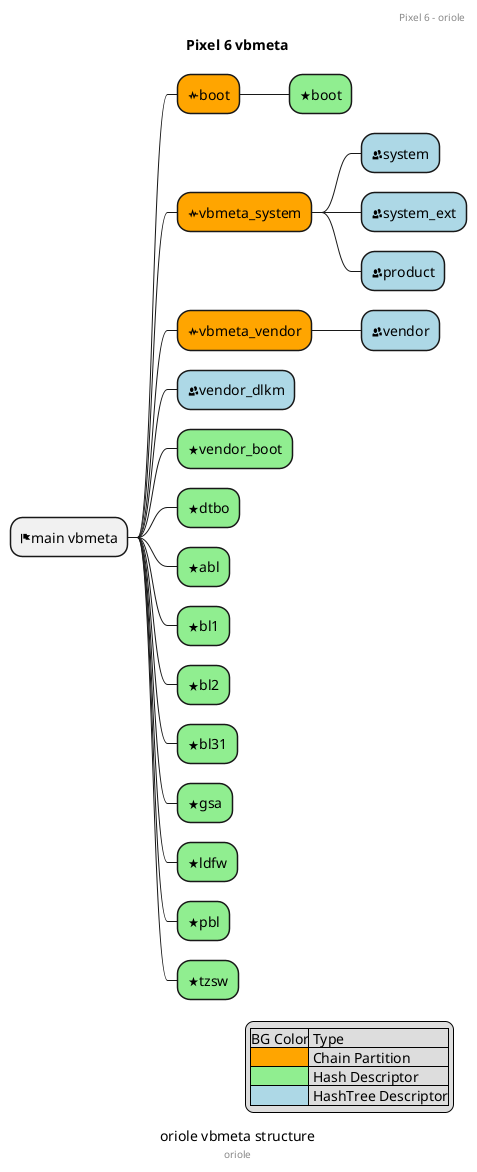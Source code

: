 @startmindmap
'https://plantuml.com/mindmap-diagram

caption oriole vbmeta structure
title Pixel 6 vbmeta

* <&flag>main vbmeta
**[#Orange] <&pulse>boot
***[#lightgreen]  <&star>boot
**[#Orange] <&pulse>vbmeta_system
***[#lightblue]  <&people>system
***[#lightblue]  <&people>system_ext
***[#lightblue]  <&people>product
**[#Orange]  <&pulse>vbmeta_vendor
***[#lightblue]  <&people>vendor
**[#lightblue]  <&people>vendor_dlkm
**[#lightgreen]  <&star>vendor_boot
**[#lightgreen]  <&star>dtbo
**[#lightgreen]  <&star>abl
**[#lightgreen]  <&star>bl1
**[#lightgreen]  <&star>bl2
**[#lightgreen]  <&star>bl31
**[#lightgreen]  <&star>gsa
**[#lightgreen]  <&star>ldfw
**[#lightgreen]  <&star>pbl
**[#lightgreen]  <&star>tzsw

header
Pixel 6 - oriole
endheader

center footer oriole

legend right
|BG Color| Type |
|<#FFA500>| Chain Partition|
|<#90EE90>| Hash Descriptor|
|<#ADD8E6>| HashTree Descriptor|
endlegend

@endmindmap
